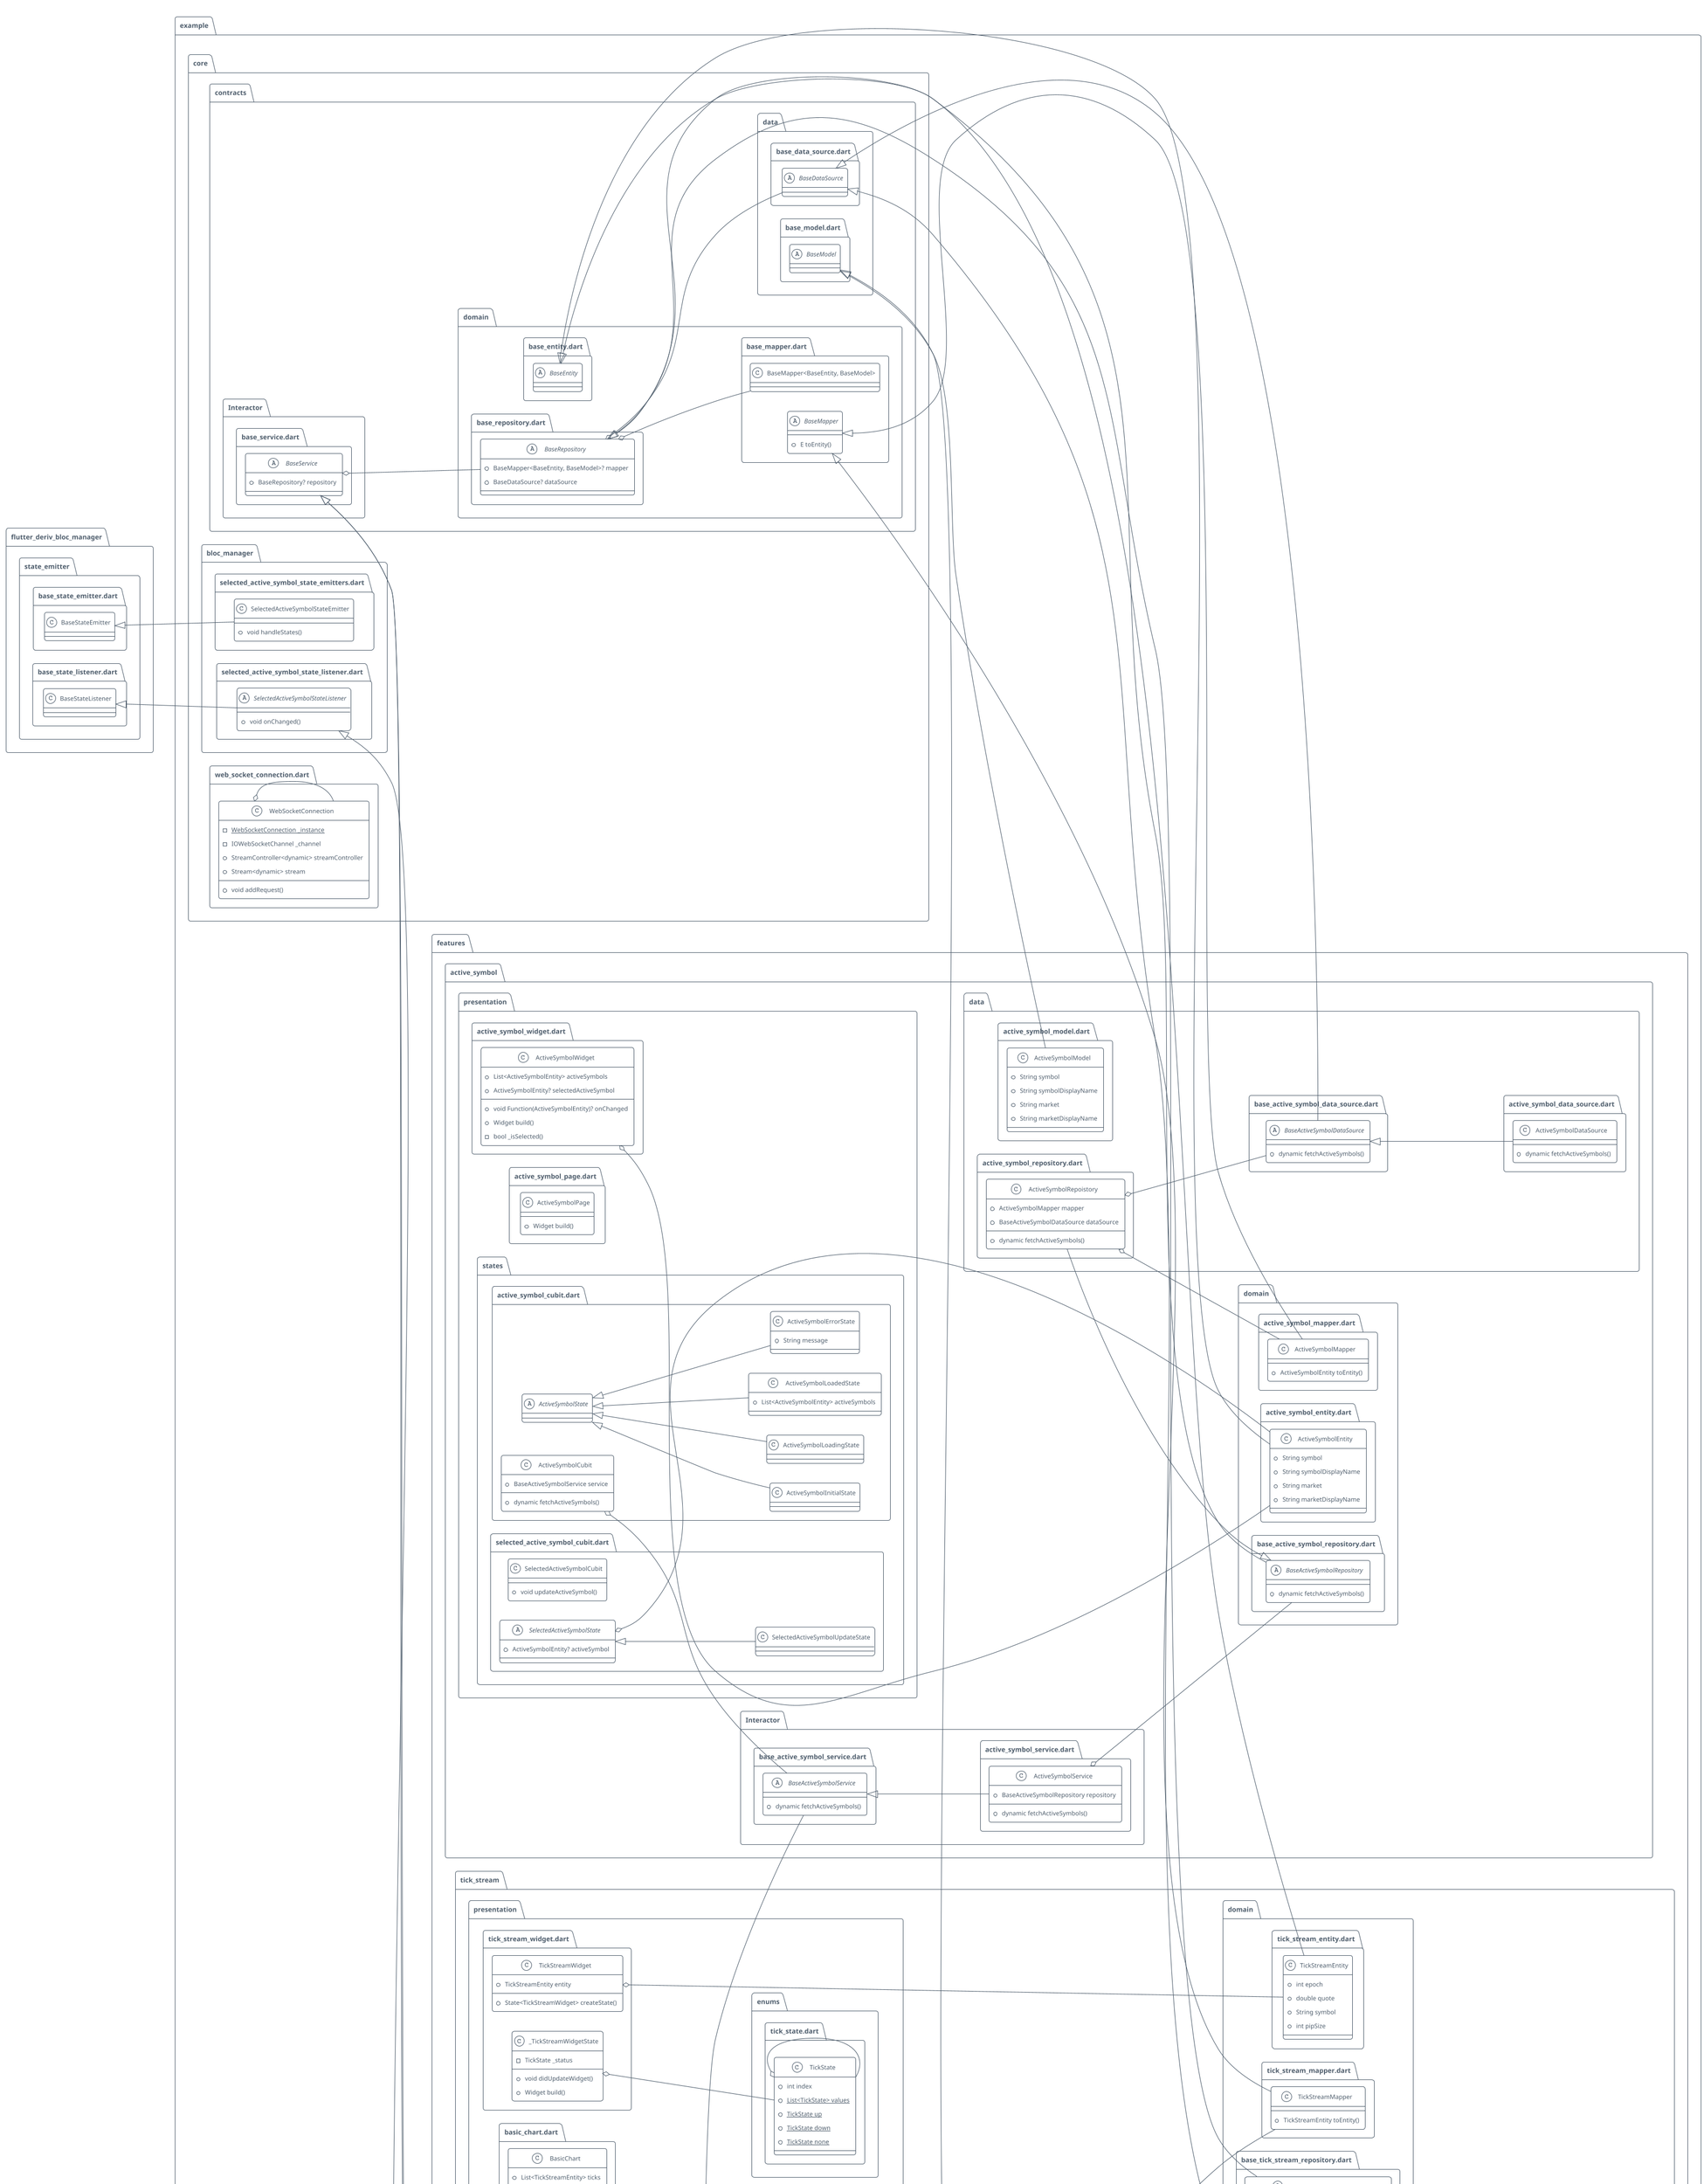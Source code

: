 @startuml

!theme aws-orange
!theme plain

set namespaceSeparator ::

left to right direction

abstract class "example::core::contracts::data::base_model.dart::BaseModel" {
}

abstract class "example::core::contracts::data::base_data_source.dart::BaseDataSource" {
}

abstract class "example::core::contracts::domain::base_repository.dart::BaseRepository" {
  +BaseMapper<BaseEntity, BaseModel>? mapper
  +BaseDataSource? dataSource
}

"example::core::contracts::domain::base_repository.dart::BaseRepository" o-- "example::core::contracts::domain::base_mapper.dart::BaseMapper<BaseEntity, BaseModel>"
"example::core::contracts::domain::base_repository.dart::BaseRepository" o-- "example::core::contracts::data::base_data_source.dart::BaseDataSource"

abstract class "example::core::contracts::domain::base_mapper.dart::BaseMapper" {
  +E toEntity()
}

abstract class "example::core::contracts::domain::base_entity.dart::BaseEntity" {
}

abstract class "example::core::contracts::Interactor::base_service.dart::BaseService" {
  +BaseRepository? repository
}

"example::core::contracts::Interactor::base_service.dart::BaseService" o-- "example::core::contracts::domain::base_repository.dart::BaseRepository"

class "example::core::bloc_manager::selected_active_symbol_state_emitters.dart::SelectedActiveSymbolStateEmitter" {
  +void handleStates()
}

"flutter_deriv_bloc_manager::state_emitter::base_state_emitter.dart::BaseStateEmitter" <|-- "example::core::bloc_manager::selected_active_symbol_state_emitters.dart::SelectedActiveSymbolStateEmitter"

abstract class "example::core::bloc_manager::selected_active_symbol_state_listener.dart::SelectedActiveSymbolStateListener" {
  +void onChanged()
}

"flutter_deriv_bloc_manager::state_emitter::base_state_listener.dart::BaseStateListener" <|-- "example::core::bloc_manager::selected_active_symbol_state_listener.dart::SelectedActiveSymbolStateListener"

class "example::core::web_socket_connection.dart::WebSocketConnection" {
  {static} -WebSocketConnection _instance
  -IOWebSocketChannel _channel
  +StreamController<dynamic> streamController
  +Stream<dynamic> stream
  +void addRequest()
}

"example::core::web_socket_connection.dart::WebSocketConnection" o-- "example::core::web_socket_connection.dart::WebSocketConnection"

abstract class "example::features::active_symbol::data::base_active_symbol_data_source.dart::BaseActiveSymbolDataSource" {
  +dynamic fetchActiveSymbols()
}

"example::core::contracts::data::base_data_source.dart::BaseDataSource" <|-- "example::features::active_symbol::data::base_active_symbol_data_source.dart::BaseActiveSymbolDataSource"

class "example::features::active_symbol::data::active_symbol_model.dart::ActiveSymbolModel" {
  +String symbol
  +String symbolDisplayName
  +String market
  +String marketDisplayName
}

"example::core::contracts::data::base_model.dart::BaseModel" <|-- "example::features::active_symbol::data::active_symbol_model.dart::ActiveSymbolModel"

class "example::features::active_symbol::data::active_symbol_data_source.dart::ActiveSymbolDataSource" {
  +dynamic fetchActiveSymbols()
}

"example::features::active_symbol::data::base_active_symbol_data_source.dart::BaseActiveSymbolDataSource" <|-- "example::features::active_symbol::data::active_symbol_data_source.dart::ActiveSymbolDataSource"

class "example::features::active_symbol::data::active_symbol_repository.dart::ActiveSymbolRepoistory" {
  +ActiveSymbolMapper mapper
  +BaseActiveSymbolDataSource dataSource
  +dynamic fetchActiveSymbols()
}

"example::features::active_symbol::data::active_symbol_repository.dart::ActiveSymbolRepoistory" o-- "example::features::active_symbol::domain::active_symbol_mapper.dart::ActiveSymbolMapper"
"example::features::active_symbol::data::active_symbol_repository.dart::ActiveSymbolRepoistory" o-- "example::features::active_symbol::data::base_active_symbol_data_source.dart::BaseActiveSymbolDataSource"
"example::features::active_symbol::domain::base_active_symbol_repository.dart::BaseActiveSymbolRepository" <|-- "example::features::active_symbol::data::active_symbol_repository.dart::ActiveSymbolRepoistory"

class "example::features::active_symbol::domain::active_symbol_entity.dart::ActiveSymbolEntity" {
  +String symbol
  +String symbolDisplayName
  +String market
  +String marketDisplayName
}

"example::core::contracts::domain::base_entity.dart::BaseEntity" <|-- "example::features::active_symbol::domain::active_symbol_entity.dart::ActiveSymbolEntity"

abstract class "example::features::active_symbol::domain::base_active_symbol_repository.dart::BaseActiveSymbolRepository" {
  +dynamic fetchActiveSymbols()
}

"example::core::contracts::domain::base_repository.dart::BaseRepository" <|-- "example::features::active_symbol::domain::base_active_symbol_repository.dart::BaseActiveSymbolRepository"

class "example::features::active_symbol::domain::active_symbol_mapper.dart::ActiveSymbolMapper" {
  +ActiveSymbolEntity toEntity()
}

"example::core::contracts::domain::base_mapper.dart::BaseMapper" <|-- "example::features::active_symbol::domain::active_symbol_mapper.dart::ActiveSymbolMapper"

class "example::features::active_symbol::presentation::active_symbol_widget.dart::ActiveSymbolWidget" {
  +List<ActiveSymbolEntity> activeSymbols
  +ActiveSymbolEntity? selectedActiveSymbol
  +void Function(ActiveSymbolEntity)? onChanged
  +Widget build()
  -bool _isSelected()
}

"example::features::active_symbol::presentation::active_symbol_widget.dart::ActiveSymbolWidget" o-- "example::features::active_symbol::domain::active_symbol_entity.dart::ActiveSymbolEntity"

class "example::features::active_symbol::presentation::active_symbol_page.dart::ActiveSymbolPage" {
  +Widget build()
}

class "example::features::active_symbol::presentation::states::active_symbol_cubit.dart::ActiveSymbolCubit" {
  +BaseActiveSymbolService service
  +dynamic fetchActiveSymbols()
}

"example::features::active_symbol::presentation::states::active_symbol_cubit.dart::ActiveSymbolCubit" o-- "example::features::active_symbol::Interactor::base_active_symbol_service.dart::BaseActiveSymbolService"

abstract class "example::features::active_symbol::presentation::states::active_symbol_cubit.dart::ActiveSymbolState" {
}

class "example::features::active_symbol::presentation::states::active_symbol_cubit.dart::ActiveSymbolInitialState" {
}

"example::features::active_symbol::presentation::states::active_symbol_cubit.dart::ActiveSymbolState" <|-- "example::features::active_symbol::presentation::states::active_symbol_cubit.dart::ActiveSymbolInitialState"

class "example::features::active_symbol::presentation::states::active_symbol_cubit.dart::ActiveSymbolLoadingState" {
}

"example::features::active_symbol::presentation::states::active_symbol_cubit.dart::ActiveSymbolState" <|-- "example::features::active_symbol::presentation::states::active_symbol_cubit.dart::ActiveSymbolLoadingState"

class "example::features::active_symbol::presentation::states::active_symbol_cubit.dart::ActiveSymbolLoadedState" {
  +List<ActiveSymbolEntity> activeSymbols
}

"example::features::active_symbol::presentation::states::active_symbol_cubit.dart::ActiveSymbolState" <|-- "example::features::active_symbol::presentation::states::active_symbol_cubit.dart::ActiveSymbolLoadedState"

class "example::features::active_symbol::presentation::states::active_symbol_cubit.dart::ActiveSymbolErrorState" {
  +String message
}

"example::features::active_symbol::presentation::states::active_symbol_cubit.dart::ActiveSymbolState" <|-- "example::features::active_symbol::presentation::states::active_symbol_cubit.dart::ActiveSymbolErrorState"

class "example::features::active_symbol::presentation::states::selected_active_symbol_cubit.dart::SelectedActiveSymbolCubit" {
  +void updateActiveSymbol()
}

abstract class "example::features::active_symbol::presentation::states::selected_active_symbol_cubit.dart::SelectedActiveSymbolState" {
  +ActiveSymbolEntity? activeSymbol
}

"example::features::active_symbol::presentation::states::selected_active_symbol_cubit.dart::SelectedActiveSymbolState" o-- "example::features::active_symbol::domain::active_symbol_entity.dart::ActiveSymbolEntity"

class "example::features::active_symbol::presentation::states::selected_active_symbol_cubit.dart::SelectedActiveSymbolUpdateState" {
}

"example::features::active_symbol::presentation::states::selected_active_symbol_cubit.dart::SelectedActiveSymbolState" <|-- "example::features::active_symbol::presentation::states::selected_active_symbol_cubit.dart::SelectedActiveSymbolUpdateState"

abstract class "example::features::active_symbol::Interactor::base_active_symbol_service.dart::BaseActiveSymbolService" {
  +dynamic fetchActiveSymbols()
}

"example::core::contracts::Interactor::base_service.dart::BaseService" <|-- "example::features::active_symbol::Interactor::base_active_symbol_service.dart::BaseActiveSymbolService"

class "example::features::active_symbol::Interactor::active_symbol_service.dart::ActiveSymbolService" {
  +BaseActiveSymbolRepository repository
  +dynamic fetchActiveSymbols()
}

"example::features::active_symbol::Interactor::active_symbol_service.dart::ActiveSymbolService" o-- "example::features::active_symbol::domain::base_active_symbol_repository.dart::BaseActiveSymbolRepository"
"example::features::active_symbol::Interactor::base_active_symbol_service.dart::BaseActiveSymbolService" <|-- "example::features::active_symbol::Interactor::active_symbol_service.dart::ActiveSymbolService"

class "example::features::tick_stream::data::tick_stream_repository.dart::TickStreamRepoistory" {
  +TickStreamMapper mapper
  +BaseTickStreamDataSource dataSource
  +void forgetTickStream()
  +Stream<TickStreamEntity> fetchTickStream()
}

"example::features::tick_stream::data::tick_stream_repository.dart::TickStreamRepoistory" o-- "example::features::tick_stream::domain::tick_stream_mapper.dart::TickStreamMapper"
"example::features::tick_stream::data::tick_stream_repository.dart::TickStreamRepoistory" o-- "example::features::tick_stream::data::base_tick_stream_data_source.dart::BaseTickStreamDataSource"
"example::features::tick_stream::domain::base_tick_stream_repository.dart::BaseTickStreamRepository" <|-- "example::features::tick_stream::data::tick_stream_repository.dart::TickStreamRepoistory"

class "example::features::tick_stream::data::tick_stream_model.dart::TickStreamModel" {
  +double ask
  +double bid
  +int epoch
  +String id
  +int pipSize
  +double quote
  +String symbol
}

"example::core::contracts::data::base_model.dart::BaseModel" <|-- "example::features::tick_stream::data::tick_stream_model.dart::TickStreamModel"

abstract class "example::features::tick_stream::data::base_tick_stream_data_source.dart::BaseTickStreamDataSource" {
  +void forgetTickStream()
  +Stream<TickStreamModel> fetchTickStream()
}

"example::core::contracts::data::base_data_source.dart::BaseDataSource" <|-- "example::features::tick_stream::data::base_tick_stream_data_source.dart::BaseTickStreamDataSource"

class "example::features::tick_stream::data::tick_stream_data_source.dart::TickStreamDataSource" {
  +void forgetTickStream()
  +Stream<TickStreamModel> fetchTickStream()
}

"example::features::tick_stream::data::base_tick_stream_data_source.dart::BaseTickStreamDataSource" <|-- "example::features::tick_stream::data::tick_stream_data_source.dart::TickStreamDataSource"

class "example::features::tick_stream::domain::tick_stream_mapper.dart::TickStreamMapper" {
  +TickStreamEntity toEntity()
}

"example::core::contracts::domain::base_mapper.dart::BaseMapper" <|-- "example::features::tick_stream::domain::tick_stream_mapper.dart::TickStreamMapper"

class "example::features::tick_stream::domain::tick_stream_entity.dart::TickStreamEntity" {
  +int epoch
  +double quote
  +String symbol
  +int pipSize
}

"example::core::contracts::domain::base_entity.dart::BaseEntity" <|-- "example::features::tick_stream::domain::tick_stream_entity.dart::TickStreamEntity"

abstract class "example::features::tick_stream::domain::base_tick_stream_repository.dart::BaseTickStreamRepository" {
  +void forgetTickStream()
  +Stream<TickStreamEntity> fetchTickStream()
}

"example::core::contracts::domain::base_repository.dart::BaseRepository" <|-- "example::features::tick_stream::domain::base_tick_stream_repository.dart::BaseTickStreamRepository"

class "example::features::tick_stream::presentation::enums::tick_state.dart::TickState" {
  +int index
  {static} +List<TickState> values
  {static} +TickState up
  {static} +TickState down
  {static} +TickState none
}

"example::features::tick_stream::presentation::enums::tick_state.dart::TickState" o-- "example::features::tick_stream::presentation::enums::tick_state.dart::TickState"

class "example::features::tick_stream::presentation::tick_stream_widget.dart::TickStreamWidget" {
  +TickStreamEntity entity
  +State<TickStreamWidget> createState()
}

"example::features::tick_stream::presentation::tick_stream_widget.dart::TickStreamWidget" o-- "example::features::tick_stream::domain::tick_stream_entity.dart::TickStreamEntity"

class "example::features::tick_stream::presentation::tick_stream_widget.dart::_TickStreamWidgetState" {
  -TickState _status
  +void didUpdateWidget()
  +Widget build()
}

"example::features::tick_stream::presentation::tick_stream_widget.dart::_TickStreamWidgetState" o-- "example::features::tick_stream::presentation::enums::tick_state.dart::TickState"

class "example::features::tick_stream::presentation::basic_chart.dart::BasicChart" {
  +List<TickStreamEntity> ticks
  +Color chartColor
  +Widget build()
}

class "example::features::tick_stream::presentation::basic_chart.dart::_BasicChartPainter" {
  +List<TickStreamEntity> data
  +Color chartColor
  +void paint()
  -void _drawAxes()
  -void _drawGrids()
  -void _drawChart()
  -void _drawLabels()
  -void _drawCurrentValue()
  -void _drawCurrentPoint()
  +bool shouldRepaint()
}

class "example::features::tick_stream::presentation::states::tick_stream_cubit_extended.dart::TickStreamCubitExtended" {
  +void onChanged()
}

"example::features::tick_stream::presentation::states::tick_stream_cubit.dart::TickSteamCubit" <|-- "example::features::tick_stream::presentation::states::tick_stream_cubit_extended.dart::TickStreamCubitExtended"
"example::core::bloc_manager::selected_active_symbol_state_listener.dart::SelectedActiveSymbolStateListener" <|-- "example::features::tick_stream::presentation::states::tick_stream_cubit_extended.dart::TickStreamCubitExtended"

class "example::features::tick_stream::presentation::states::tick_stream_cubit.dart::TickSteamCubit" {
  +BaseTickStreamService service
  +void fetchTickStream()
}

"example::features::tick_stream::presentation::states::tick_stream_cubit.dart::TickSteamCubit" o-- "example::features::tick_stream::Interactor::base_tick_stream_service.dart::BaseTickStreamService"

abstract class "example::features::tick_stream::presentation::states::tick_stream_cubit.dart::TickStreamState" {
}

class "example::features::tick_stream::presentation::states::tick_stream_cubit.dart::TickStreamInitialState" {
}

"example::features::tick_stream::presentation::states::tick_stream_cubit.dart::TickStreamState" <|-- "example::features::tick_stream::presentation::states::tick_stream_cubit.dart::TickStreamInitialState"

class "example::features::tick_stream::presentation::states::tick_stream_cubit.dart::TickStreamLoadingState" {
}

"example::features::tick_stream::presentation::states::tick_stream_cubit.dart::TickStreamState" <|-- "example::features::tick_stream::presentation::states::tick_stream_cubit.dart::TickStreamLoadingState"

class "example::features::tick_stream::presentation::states::tick_stream_cubit.dart::TickStreamLoadedState" {
  +List<TickStreamEntity> ticks
}

"example::features::tick_stream::presentation::states::tick_stream_cubit.dart::TickStreamState" <|-- "example::features::tick_stream::presentation::states::tick_stream_cubit.dart::TickStreamLoadedState"

class "example::features::tick_stream::presentation::states::tick_stream_cubit.dart::TickStreamErrorState" {
  +String message
}

"example::features::tick_stream::presentation::states::tick_stream_cubit.dart::TickStreamState" <|-- "example::features::tick_stream::presentation::states::tick_stream_cubit.dart::TickStreamErrorState"

class "example::features::tick_stream::presentation::tick_stream_page.dart::TickStreamPage" {
  +Widget build()
}

class "example::features::tick_stream::Interactor::tick_stream_service.dart::TickStreamService" {
  +BaseTickStreamRepository repository
  +Stream<TickStreamEntity> fetchTickStream()
  +void forgetTickStream()
}

"example::features::tick_stream::Interactor::tick_stream_service.dart::TickStreamService" o-- "example::features::tick_stream::domain::base_tick_stream_repository.dart::BaseTickStreamRepository"
"example::features::tick_stream::Interactor::base_tick_stream_service.dart::BaseTickStreamService" <|-- "example::features::tick_stream::Interactor::tick_stream_service.dart::TickStreamService"

abstract class "example::features::tick_stream::Interactor::base_tick_stream_service.dart::BaseTickStreamService" {
  +Stream<TickStreamEntity> fetchTickStream()
  +void forgetTickStream()
}

"example::core::contracts::Interactor::base_service.dart::BaseService" <|-- "example::features::tick_stream::Interactor::base_tick_stream_service.dart::BaseTickStreamService"

@enduml
